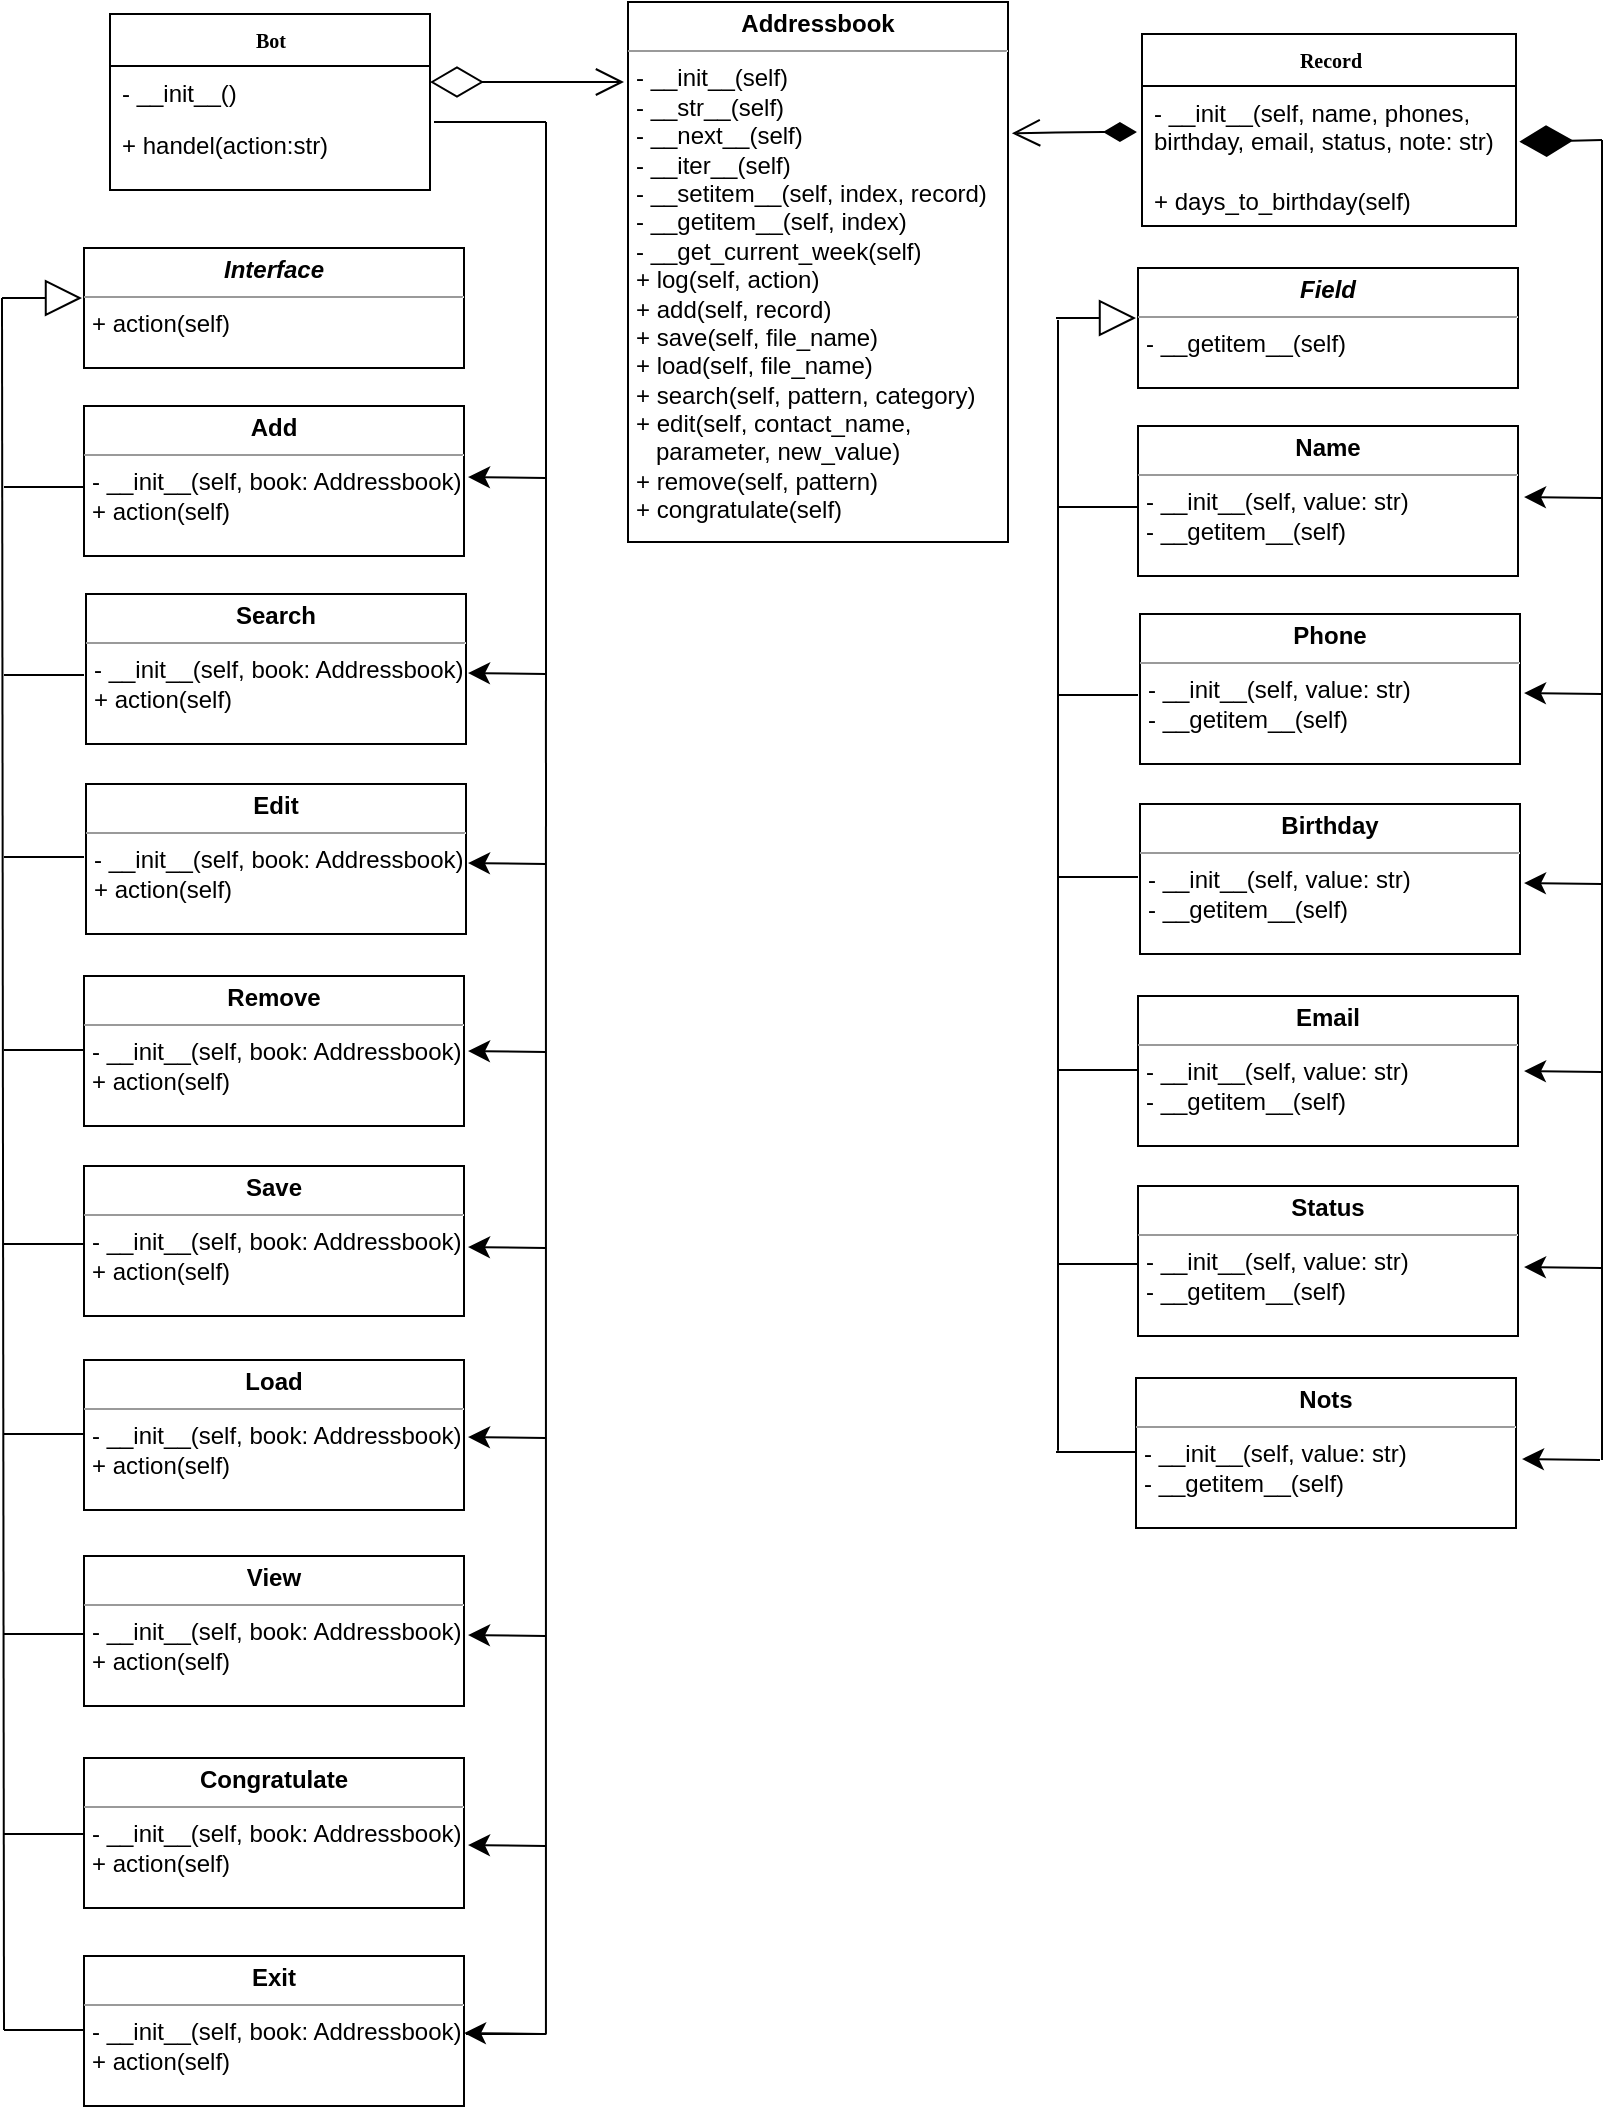 <mxfile version="21.6.5" type="device">
  <diagram name="Page-1" id="c4acf3e9-155e-7222-9cf6-157b1a14988f">
    <mxGraphModel dx="281" dy="364" grid="1" gridSize="10" guides="1" tooltips="1" connect="1" arrows="1" fold="1" page="1" pageScale="1" pageWidth="850" pageHeight="1100" background="none" math="0" shadow="0">
      <root>
        <mxCell id="0" />
        <mxCell id="1" parent="0" />
        <mxCell id="17acba5748e5396b-20" value="&lt;b&gt;Bot&lt;/b&gt;" style="swimlane;html=1;fontStyle=0;childLayout=stackLayout;horizontal=1;startSize=26;fillColor=none;horizontalStack=0;resizeParent=1;resizeLast=0;collapsible=1;marginBottom=0;swimlaneFillColor=#ffffff;rounded=0;shadow=0;comic=0;labelBackgroundColor=none;strokeWidth=1;fontFamily=Verdana;fontSize=10;align=center;" parent="1" vertex="1">
          <mxGeometry x="84" y="16" width="160" height="88" as="geometry">
            <mxRectangle x="84" y="16" width="60" height="30" as="alternateBounds" />
          </mxGeometry>
        </mxCell>
        <mxCell id="17acba5748e5396b-21" value="- __init__()" style="text;html=1;strokeColor=none;fillColor=none;align=left;verticalAlign=top;spacingLeft=4;spacingRight=4;whiteSpace=wrap;overflow=hidden;rotatable=0;points=[[0,0.5],[1,0.5]];portConstraint=eastwest;" parent="17acba5748e5396b-20" vertex="1">
          <mxGeometry y="26" width="160" height="26" as="geometry" />
        </mxCell>
        <mxCell id="17acba5748e5396b-26" value="+ handel(action:str)" style="text;html=1;strokeColor=none;fillColor=none;align=left;verticalAlign=top;spacingLeft=4;spacingRight=4;whiteSpace=wrap;overflow=hidden;rotatable=0;points=[[0,0.5],[1,0.5]];portConstraint=eastwest;" parent="17acba5748e5396b-20" vertex="1">
          <mxGeometry y="52" width="160" height="26" as="geometry" />
        </mxCell>
        <mxCell id="5d2195bd80daf111-15" value="&lt;p style=&quot;margin:0px;margin-top:4px;text-align:center;&quot;&gt;&lt;b&gt;Addressbook&lt;/b&gt;&lt;/p&gt;&lt;hr size=&quot;1&quot;&gt;&lt;p style=&quot;margin:0px;margin-left:4px;&quot;&gt;&lt;/p&gt;&lt;p style=&quot;margin:0px;margin-left:4px;&quot;&gt;- __init__(self)&lt;/p&gt;&lt;p style=&quot;margin:0px;margin-left:4px;&quot;&gt;-&amp;nbsp;__str__(self)&lt;/p&gt;&lt;p style=&quot;margin:0px;margin-left:4px;&quot;&gt;-&amp;nbsp;__next__(self)&lt;/p&gt;&lt;p style=&quot;margin:0px;margin-left:4px;&quot;&gt;-&amp;nbsp;__iter__(self)&lt;/p&gt;&lt;p style=&quot;margin:0px;margin-left:4px;&quot;&gt;-&amp;nbsp;__setitem__(self, index, record)&lt;/p&gt;&lt;p style=&quot;margin:0px;margin-left:4px;&quot;&gt;-&amp;nbsp;__getitem__(self, index)&lt;/p&gt;&lt;p style=&quot;margin:0px;margin-left:4px;&quot;&gt;-&amp;nbsp;__get_current_week(self)&lt;/p&gt;&lt;p style=&quot;margin:0px;margin-left:4px;&quot;&gt;+&amp;nbsp;log(self, action)&lt;/p&gt;&lt;p style=&quot;margin:0px;margin-left:4px;&quot;&gt;+&amp;nbsp;add(self, record)&lt;/p&gt;&lt;p style=&quot;margin:0px;margin-left:4px;&quot;&gt;+&amp;nbsp;save(self, file_name)&lt;/p&gt;&lt;p style=&quot;margin:0px;margin-left:4px;&quot;&gt;+&amp;nbsp;load(self, file_name)&lt;/p&gt;&lt;p style=&quot;margin:0px;margin-left:4px;&quot;&gt;+&amp;nbsp;search(self, pattern, category)&lt;/p&gt;&lt;p style=&quot;margin:0px;margin-left:4px;&quot;&gt;+&amp;nbsp;edit(self, contact_name,&lt;/p&gt;&lt;p style=&quot;margin:0px;margin-left:4px;&quot;&gt;&amp;nbsp; &amp;nbsp;parameter, new_value)&lt;/p&gt;&lt;p style=&quot;margin:0px;margin-left:4px;&quot;&gt;+&amp;nbsp;remove(self, pattern)&lt;/p&gt;&lt;p style=&quot;margin:0px;margin-left:4px;&quot;&gt;+&amp;nbsp;congratulate(self)&lt;/p&gt;" style="verticalAlign=top;align=left;overflow=fill;fontSize=12;fontFamily=Helvetica;html=1;rounded=0;shadow=0;comic=0;labelBackgroundColor=none;strokeWidth=1" parent="1" vertex="1">
          <mxGeometry x="343" y="10" width="190" height="270" as="geometry" />
        </mxCell>
        <mxCell id="5d2195bd80daf111-18" value="&lt;p style=&quot;margin:0px;margin-top:4px;text-align:center;&quot;&gt;&lt;b&gt;&lt;i&gt;Interface&lt;/i&gt;&lt;/b&gt;&lt;/p&gt;&lt;hr size=&quot;1&quot;&gt;&lt;p style=&quot;margin:0px;margin-left:4px;&quot;&gt;&lt;span style=&quot;background-color: initial;&quot;&gt;+ action(self)&lt;/span&gt;&lt;/p&gt;" style="verticalAlign=top;align=left;overflow=fill;fontSize=12;fontFamily=Helvetica;html=1;rounded=0;shadow=0;comic=0;labelBackgroundColor=none;strokeWidth=1" parent="1" vertex="1">
          <mxGeometry x="71" y="133" width="190" height="60" as="geometry" />
        </mxCell>
        <mxCell id="5d2195bd80daf111-19" value="&lt;p style=&quot;margin:0px;margin-top:4px;text-align:center;&quot;&gt;&lt;b&gt;Add&lt;/b&gt;&lt;/p&gt;&lt;hr size=&quot;1&quot;&gt;&lt;p style=&quot;margin:0px;margin-left:4px;&quot;&gt;&lt;/p&gt;&lt;p style=&quot;margin:0px;margin-left:4px;&quot;&gt;- __init__(self, book: Addressbook)&lt;br&gt;+ action(self)&lt;/p&gt;" style="verticalAlign=top;align=left;overflow=fill;fontSize=12;fontFamily=Helvetica;html=1;rounded=0;shadow=0;comic=0;labelBackgroundColor=none;strokeWidth=1" parent="1" vertex="1">
          <mxGeometry x="71" y="212" width="190" height="75" as="geometry" />
        </mxCell>
        <mxCell id="Ik7DHSccxRnJs0WGpAKZ-1" value="&lt;p style=&quot;margin:0px;margin-top:4px;text-align:center;&quot;&gt;&lt;b&gt;Search&lt;/b&gt;&lt;/p&gt;&lt;hr size=&quot;1&quot;&gt;&lt;p style=&quot;margin:0px;margin-left:4px;&quot;&gt;&lt;/p&gt;&lt;p style=&quot;margin:0px;margin-left:4px;&quot;&gt;- __init__(self, book: Addressbook)&lt;br&gt;+ action(self)&lt;/p&gt;" style="verticalAlign=top;align=left;overflow=fill;fontSize=12;fontFamily=Helvetica;html=1;rounded=0;shadow=0;comic=0;labelBackgroundColor=none;strokeWidth=1" vertex="1" parent="1">
          <mxGeometry x="72" y="306" width="190" height="75" as="geometry" />
        </mxCell>
        <mxCell id="Ik7DHSccxRnJs0WGpAKZ-2" value="&lt;p style=&quot;margin:0px;margin-top:4px;text-align:center;&quot;&gt;&lt;b&gt;Edit&lt;/b&gt;&lt;/p&gt;&lt;hr size=&quot;1&quot;&gt;&lt;p style=&quot;margin:0px;margin-left:4px;&quot;&gt;&lt;/p&gt;&lt;p style=&quot;margin:0px;margin-left:4px;&quot;&gt;- __init__(self, book: Addressbook)&lt;br&gt;+ action(self)&lt;/p&gt;" style="verticalAlign=top;align=left;overflow=fill;fontSize=12;fontFamily=Helvetica;html=1;rounded=0;shadow=0;comic=0;labelBackgroundColor=none;strokeWidth=1" vertex="1" parent="1">
          <mxGeometry x="72" y="401" width="190" height="75" as="geometry" />
        </mxCell>
        <mxCell id="Ik7DHSccxRnJs0WGpAKZ-3" value="&lt;p style=&quot;margin:0px;margin-top:4px;text-align:center;&quot;&gt;&lt;b&gt;Remove&lt;/b&gt;&lt;/p&gt;&lt;hr size=&quot;1&quot;&gt;&lt;p style=&quot;margin:0px;margin-left:4px;&quot;&gt;&lt;/p&gt;&lt;p style=&quot;margin:0px;margin-left:4px;&quot;&gt;- __init__(self, book: Addressbook)&lt;br&gt;+ action(self)&lt;/p&gt;" style="verticalAlign=top;align=left;overflow=fill;fontSize=12;fontFamily=Helvetica;html=1;rounded=0;shadow=0;comic=0;labelBackgroundColor=none;strokeWidth=1" vertex="1" parent="1">
          <mxGeometry x="71" y="497" width="190" height="75" as="geometry" />
        </mxCell>
        <mxCell id="Ik7DHSccxRnJs0WGpAKZ-4" value="&lt;p style=&quot;margin:0px;margin-top:4px;text-align:center;&quot;&gt;&lt;b&gt;Save&lt;/b&gt;&lt;/p&gt;&lt;hr size=&quot;1&quot;&gt;&lt;p style=&quot;margin:0px;margin-left:4px;&quot;&gt;&lt;/p&gt;&lt;p style=&quot;margin:0px;margin-left:4px;&quot;&gt;- __init__(self, book: Addressbook)&lt;br&gt;+ action(self)&lt;/p&gt;" style="verticalAlign=top;align=left;overflow=fill;fontSize=12;fontFamily=Helvetica;html=1;rounded=0;shadow=0;comic=0;labelBackgroundColor=none;strokeWidth=1" vertex="1" parent="1">
          <mxGeometry x="71" y="592" width="190" height="75" as="geometry" />
        </mxCell>
        <mxCell id="Ik7DHSccxRnJs0WGpAKZ-5" value="&lt;p style=&quot;margin:0px;margin-top:4px;text-align:center;&quot;&gt;&lt;b&gt;Load&lt;/b&gt;&lt;/p&gt;&lt;hr size=&quot;1&quot;&gt;&lt;p style=&quot;margin:0px;margin-left:4px;&quot;&gt;&lt;/p&gt;&lt;p style=&quot;margin:0px;margin-left:4px;&quot;&gt;- __init__(self, book: Addressbook)&lt;br&gt;+ action(self)&lt;/p&gt;" style="verticalAlign=top;align=left;overflow=fill;fontSize=12;fontFamily=Helvetica;html=1;rounded=0;shadow=0;comic=0;labelBackgroundColor=none;strokeWidth=1" vertex="1" parent="1">
          <mxGeometry x="71" y="689" width="190" height="75" as="geometry" />
        </mxCell>
        <mxCell id="Ik7DHSccxRnJs0WGpAKZ-6" value="&lt;p style=&quot;margin:0px;margin-top:4px;text-align:center;&quot;&gt;&lt;b&gt;View&lt;/b&gt;&lt;/p&gt;&lt;hr size=&quot;1&quot;&gt;&lt;p style=&quot;margin:0px;margin-left:4px;&quot;&gt;&lt;/p&gt;&lt;p style=&quot;margin:0px;margin-left:4px;&quot;&gt;- __init__(self, book: Addressbook)&lt;br&gt;+ action(self)&lt;/p&gt;" style="verticalAlign=top;align=left;overflow=fill;fontSize=12;fontFamily=Helvetica;html=1;rounded=0;shadow=0;comic=0;labelBackgroundColor=none;strokeWidth=1" vertex="1" parent="1">
          <mxGeometry x="71" y="787" width="190" height="75" as="geometry" />
        </mxCell>
        <mxCell id="Ik7DHSccxRnJs0WGpAKZ-7" value="&lt;p style=&quot;margin:0px;margin-top:4px;text-align:center;&quot;&gt;&lt;b&gt;Congratulate&lt;/b&gt;&lt;/p&gt;&lt;hr size=&quot;1&quot;&gt;&lt;p style=&quot;margin:0px;margin-left:4px;&quot;&gt;&lt;/p&gt;&lt;p style=&quot;margin:0px;margin-left:4px;&quot;&gt;- __init__(self, book: Addressbook)&lt;br&gt;+ action(self)&lt;/p&gt;" style="verticalAlign=top;align=left;overflow=fill;fontSize=12;fontFamily=Helvetica;html=1;rounded=0;shadow=0;comic=0;labelBackgroundColor=none;strokeWidth=1" vertex="1" parent="1">
          <mxGeometry x="71" y="888" width="190" height="75" as="geometry" />
        </mxCell>
        <mxCell id="Ik7DHSccxRnJs0WGpAKZ-8" value="&lt;p style=&quot;margin:0px;margin-top:4px;text-align:center;&quot;&gt;&lt;b&gt;Exit&lt;/b&gt;&lt;/p&gt;&lt;hr size=&quot;1&quot;&gt;&lt;p style=&quot;margin:0px;margin-left:4px;&quot;&gt;&lt;/p&gt;&lt;p style=&quot;margin:0px;margin-left:4px;&quot;&gt;- __init__(self, book: Addressbook)&lt;br&gt;+ action(self)&lt;/p&gt;" style="verticalAlign=top;align=left;overflow=fill;fontSize=12;fontFamily=Helvetica;html=1;rounded=0;shadow=0;comic=0;labelBackgroundColor=none;strokeWidth=1" vertex="1" parent="1">
          <mxGeometry x="71" y="987" width="190" height="75" as="geometry" />
        </mxCell>
        <mxCell id="Ik7DHSccxRnJs0WGpAKZ-10" value="" style="endArrow=block;endSize=16;endFill=0;html=1;rounded=0;fontSize=12;curved=1;" edge="1" parent="1">
          <mxGeometry width="160" relative="1" as="geometry">
            <mxPoint x="30" y="158" as="sourcePoint" />
            <mxPoint x="70" y="158" as="targetPoint" />
          </mxGeometry>
        </mxCell>
        <mxCell id="Ik7DHSccxRnJs0WGpAKZ-12" value="" style="line;strokeWidth=1;fillColor=none;align=left;verticalAlign=middle;spacingTop=-1;spacingLeft=3;spacingRight=3;rotatable=0;labelPosition=right;points=[];portConstraint=eastwest;strokeColor=inherit;fontSize=16;" vertex="1" parent="1">
          <mxGeometry x="31" y="248.5" width="40" height="8" as="geometry" />
        </mxCell>
        <mxCell id="Ik7DHSccxRnJs0WGpAKZ-13" value="" style="line;strokeWidth=1;fillColor=none;align=left;verticalAlign=middle;spacingTop=-1;spacingLeft=3;spacingRight=3;rotatable=0;labelPosition=right;points=[];portConstraint=eastwest;strokeColor=inherit;fontSize=16;" vertex="1" parent="1">
          <mxGeometry x="31" y="342.5" width="40" height="8" as="geometry" />
        </mxCell>
        <mxCell id="Ik7DHSccxRnJs0WGpAKZ-14" value="" style="line;strokeWidth=1;fillColor=none;align=left;verticalAlign=middle;spacingTop=-1;spacingLeft=3;spacingRight=3;rotatable=0;labelPosition=right;points=[];portConstraint=eastwest;strokeColor=inherit;fontSize=16;" vertex="1" parent="1">
          <mxGeometry x="31" y="433.5" width="40" height="8" as="geometry" />
        </mxCell>
        <mxCell id="Ik7DHSccxRnJs0WGpAKZ-15" value="" style="line;strokeWidth=1;fillColor=none;align=left;verticalAlign=middle;spacingTop=-1;spacingLeft=3;spacingRight=3;rotatable=0;labelPosition=right;points=[];portConstraint=eastwest;strokeColor=inherit;fontSize=16;" vertex="1" parent="1">
          <mxGeometry x="31" y="530" width="40" height="8" as="geometry" />
        </mxCell>
        <mxCell id="Ik7DHSccxRnJs0WGpAKZ-16" value="" style="line;strokeWidth=1;fillColor=none;align=left;verticalAlign=middle;spacingTop=-1;spacingLeft=3;spacingRight=3;rotatable=0;labelPosition=right;points=[];portConstraint=eastwest;strokeColor=inherit;fontSize=16;" vertex="1" parent="1">
          <mxGeometry x="31" y="627" width="40" height="8" as="geometry" />
        </mxCell>
        <mxCell id="Ik7DHSccxRnJs0WGpAKZ-17" value="" style="line;strokeWidth=1;fillColor=none;align=left;verticalAlign=middle;spacingTop=-1;spacingLeft=3;spacingRight=3;rotatable=0;labelPosition=right;points=[];portConstraint=eastwest;strokeColor=inherit;fontSize=16;" vertex="1" parent="1">
          <mxGeometry x="31" y="722" width="40" height="8" as="geometry" />
        </mxCell>
        <mxCell id="Ik7DHSccxRnJs0WGpAKZ-18" value="" style="line;strokeWidth=1;fillColor=none;align=left;verticalAlign=middle;spacingTop=-1;spacingLeft=3;spacingRight=3;rotatable=0;labelPosition=right;points=[];portConstraint=eastwest;strokeColor=inherit;fontSize=16;" vertex="1" parent="1">
          <mxGeometry x="31" y="922" width="40" height="8" as="geometry" />
        </mxCell>
        <mxCell id="Ik7DHSccxRnJs0WGpAKZ-19" value="" style="line;strokeWidth=1;fillColor=none;align=left;verticalAlign=middle;spacingTop=-1;spacingLeft=3;spacingRight=3;rotatable=0;labelPosition=right;points=[];portConstraint=eastwest;strokeColor=inherit;fontSize=16;" vertex="1" parent="1">
          <mxGeometry x="31" y="822" width="40" height="8" as="geometry" />
        </mxCell>
        <mxCell id="Ik7DHSccxRnJs0WGpAKZ-20" value="" style="line;strokeWidth=1;fillColor=none;align=left;verticalAlign=middle;spacingTop=-1;spacingLeft=3;spacingRight=3;rotatable=0;labelPosition=right;points=[];portConstraint=eastwest;strokeColor=inherit;fontSize=16;" vertex="1" parent="1">
          <mxGeometry x="31" y="1020" width="40" height="8" as="geometry" />
        </mxCell>
        <mxCell id="Ik7DHSccxRnJs0WGpAKZ-25" value="" style="endArrow=none;html=1;rounded=0;fontSize=12;startSize=8;endSize=8;curved=1;" edge="1" parent="1">
          <mxGeometry width="50" height="50" relative="1" as="geometry">
            <mxPoint x="30" y="158" as="sourcePoint" />
            <mxPoint x="31" y="1024" as="targetPoint" />
          </mxGeometry>
        </mxCell>
        <mxCell id="Ik7DHSccxRnJs0WGpAKZ-38" value="" style="line;strokeWidth=1;fillColor=none;align=left;verticalAlign=middle;spacingTop=-1;spacingLeft=3;spacingRight=3;rotatable=0;labelPosition=right;points=[];portConstraint=eastwest;strokeColor=inherit;fontSize=16;" vertex="1" parent="1">
          <mxGeometry x="262" y="1022" width="40" height="8" as="geometry" />
        </mxCell>
        <mxCell id="Ik7DHSccxRnJs0WGpAKZ-39" value="" style="endArrow=none;html=1;rounded=0;fontSize=12;startSize=8;endSize=8;curved=1;exitX=0.949;exitY=0.281;exitDx=0;exitDy=0;exitPerimeter=0;" edge="1" parent="1">
          <mxGeometry width="50" height="50" relative="1" as="geometry">
            <mxPoint x="301.96" y="1026.248" as="sourcePoint" />
            <mxPoint x="302" y="70" as="targetPoint" />
          </mxGeometry>
        </mxCell>
        <mxCell id="Ik7DHSccxRnJs0WGpAKZ-40" value="" style="endArrow=none;html=1;rounded=0;fontSize=12;startSize=8;endSize=8;curved=1;" edge="1" parent="1">
          <mxGeometry width="50" height="50" relative="1" as="geometry">
            <mxPoint x="246" y="70" as="sourcePoint" />
            <mxPoint x="302" y="70" as="targetPoint" />
          </mxGeometry>
        </mxCell>
        <mxCell id="Ik7DHSccxRnJs0WGpAKZ-41" value="" style="endArrow=classic;html=1;rounded=0;fontSize=12;startSize=8;endSize=8;curved=1;" edge="1" parent="1">
          <mxGeometry width="50" height="50" relative="1" as="geometry">
            <mxPoint x="300" y="1026" as="sourcePoint" />
            <mxPoint x="261" y="1025.5" as="targetPoint" />
          </mxGeometry>
        </mxCell>
        <mxCell id="Ik7DHSccxRnJs0WGpAKZ-43" value="" style="endArrow=classic;html=1;rounded=0;fontSize=12;startSize=8;endSize=8;curved=1;" edge="1" parent="1">
          <mxGeometry width="50" height="50" relative="1" as="geometry">
            <mxPoint x="302" y="932" as="sourcePoint" />
            <mxPoint x="263" y="931.5" as="targetPoint" />
          </mxGeometry>
        </mxCell>
        <mxCell id="Ik7DHSccxRnJs0WGpAKZ-45" value="" style="endArrow=classic;html=1;rounded=0;fontSize=12;startSize=8;endSize=8;curved=1;" edge="1" parent="1">
          <mxGeometry width="50" height="50" relative="1" as="geometry">
            <mxPoint x="302" y="827" as="sourcePoint" />
            <mxPoint x="263" y="826.5" as="targetPoint" />
          </mxGeometry>
        </mxCell>
        <mxCell id="Ik7DHSccxRnJs0WGpAKZ-46" value="" style="endArrow=classic;html=1;rounded=0;fontSize=12;startSize=8;endSize=8;curved=1;" edge="1" parent="1">
          <mxGeometry width="50" height="50" relative="1" as="geometry">
            <mxPoint x="302" y="728" as="sourcePoint" />
            <mxPoint x="263" y="727.5" as="targetPoint" />
          </mxGeometry>
        </mxCell>
        <mxCell id="Ik7DHSccxRnJs0WGpAKZ-47" value="" style="endArrow=classic;html=1;rounded=0;fontSize=12;startSize=8;endSize=8;curved=1;" edge="1" parent="1">
          <mxGeometry width="50" height="50" relative="1" as="geometry">
            <mxPoint x="302" y="633" as="sourcePoint" />
            <mxPoint x="263" y="632.5" as="targetPoint" />
          </mxGeometry>
        </mxCell>
        <mxCell id="Ik7DHSccxRnJs0WGpAKZ-48" value="" style="endArrow=classic;html=1;rounded=0;fontSize=12;startSize=8;endSize=8;curved=1;" edge="1" parent="1">
          <mxGeometry width="50" height="50" relative="1" as="geometry">
            <mxPoint x="302" y="535" as="sourcePoint" />
            <mxPoint x="263" y="534.5" as="targetPoint" />
          </mxGeometry>
        </mxCell>
        <mxCell id="Ik7DHSccxRnJs0WGpAKZ-49" value="" style="endArrow=classic;html=1;rounded=0;fontSize=12;startSize=8;endSize=8;curved=1;" edge="1" parent="1">
          <mxGeometry width="50" height="50" relative="1" as="geometry">
            <mxPoint x="302" y="441" as="sourcePoint" />
            <mxPoint x="263" y="440.5" as="targetPoint" />
          </mxGeometry>
        </mxCell>
        <mxCell id="Ik7DHSccxRnJs0WGpAKZ-50" value="" style="endArrow=classic;html=1;rounded=0;fontSize=12;startSize=8;endSize=8;curved=1;" edge="1" parent="1">
          <mxGeometry width="50" height="50" relative="1" as="geometry">
            <mxPoint x="302" y="346" as="sourcePoint" />
            <mxPoint x="263" y="345.5" as="targetPoint" />
          </mxGeometry>
        </mxCell>
        <mxCell id="Ik7DHSccxRnJs0WGpAKZ-51" value="" style="endArrow=classic;html=1;rounded=0;fontSize=12;startSize=8;endSize=8;curved=1;" edge="1" parent="1">
          <mxGeometry width="50" height="50" relative="1" as="geometry">
            <mxPoint x="302" y="248" as="sourcePoint" />
            <mxPoint x="263" y="247.5" as="targetPoint" />
          </mxGeometry>
        </mxCell>
        <mxCell id="Ik7DHSccxRnJs0WGpAKZ-53" value="&lt;b&gt;Record&lt;/b&gt;" style="swimlane;html=1;fontStyle=0;childLayout=stackLayout;horizontal=1;startSize=26;fillColor=none;horizontalStack=0;resizeParent=1;resizeLast=0;collapsible=1;marginBottom=0;swimlaneFillColor=#ffffff;rounded=0;shadow=0;comic=0;labelBackgroundColor=none;strokeWidth=1;fontFamily=Verdana;fontSize=10;align=center;" vertex="1" parent="1">
          <mxGeometry x="600" y="26" width="187" height="96" as="geometry">
            <mxRectangle x="84" y="16" width="60" height="30" as="alternateBounds" />
          </mxGeometry>
        </mxCell>
        <mxCell id="Ik7DHSccxRnJs0WGpAKZ-54" value="- __init__(self, name, phones,&amp;nbsp; birthday, email, status, note: str)" style="text;html=1;strokeColor=none;fillColor=none;align=left;verticalAlign=top;spacingLeft=4;spacingRight=4;whiteSpace=wrap;overflow=hidden;rotatable=0;points=[[0,0.5],[1,0.5]];portConstraint=eastwest;" vertex="1" parent="Ik7DHSccxRnJs0WGpAKZ-53">
          <mxGeometry y="26" width="187" height="44" as="geometry" />
        </mxCell>
        <mxCell id="Ik7DHSccxRnJs0WGpAKZ-55" value="+ days_to_birthday(self)" style="text;html=1;strokeColor=none;fillColor=none;align=left;verticalAlign=top;spacingLeft=4;spacingRight=4;whiteSpace=wrap;overflow=hidden;rotatable=0;points=[[0,0.5],[1,0.5]];portConstraint=eastwest;" vertex="1" parent="Ik7DHSccxRnJs0WGpAKZ-53">
          <mxGeometry y="70" width="187" height="26" as="geometry" />
        </mxCell>
        <mxCell id="Ik7DHSccxRnJs0WGpAKZ-56" value="&lt;p style=&quot;margin:0px;margin-top:4px;text-align:center;&quot;&gt;&lt;b&gt;&lt;i&gt;Field&lt;/i&gt;&lt;/b&gt;&lt;/p&gt;&lt;hr size=&quot;1&quot;&gt;&lt;p style=&quot;margin:0px;margin-left:4px;&quot;&gt;-&amp;nbsp;__getitem__(self)&lt;/p&gt;" style="verticalAlign=top;align=left;overflow=fill;fontSize=12;fontFamily=Helvetica;html=1;rounded=0;shadow=0;comic=0;labelBackgroundColor=none;strokeWidth=1" vertex="1" parent="1">
          <mxGeometry x="598" y="143" width="190" height="60" as="geometry" />
        </mxCell>
        <mxCell id="Ik7DHSccxRnJs0WGpAKZ-57" value="&lt;p style=&quot;margin:0px;margin-top:4px;text-align:center;&quot;&gt;&lt;b&gt;Name&lt;/b&gt;&lt;/p&gt;&lt;hr size=&quot;1&quot;&gt;&lt;p style=&quot;margin:0px;margin-left:4px;&quot;&gt;&lt;/p&gt;&lt;p style=&quot;margin:0px;margin-left:4px;&quot;&gt;- __init__(self, value: str)&lt;br&gt;-&amp;nbsp;__getitem__(self)&lt;br&gt;&lt;/p&gt;" style="verticalAlign=top;align=left;overflow=fill;fontSize=12;fontFamily=Helvetica;html=1;rounded=0;shadow=0;comic=0;labelBackgroundColor=none;strokeWidth=1" vertex="1" parent="1">
          <mxGeometry x="598" y="222" width="190" height="75" as="geometry" />
        </mxCell>
        <mxCell id="Ik7DHSccxRnJs0WGpAKZ-58" value="&lt;p style=&quot;margin:0px;margin-top:4px;text-align:center;&quot;&gt;&lt;b&gt;Phone&lt;/b&gt;&lt;/p&gt;&lt;hr size=&quot;1&quot;&gt;&lt;p style=&quot;margin:0px;margin-left:4px;&quot;&gt;&lt;/p&gt;&lt;p style=&quot;margin:0px;margin-left:4px;&quot;&gt;- __init__(self, value: str)&lt;br style=&quot;border-color: var(--border-color);&quot;&gt;-&amp;nbsp;__getitem__(self)&lt;br&gt;&lt;/p&gt;" style="verticalAlign=top;align=left;overflow=fill;fontSize=12;fontFamily=Helvetica;html=1;rounded=0;shadow=0;comic=0;labelBackgroundColor=none;strokeWidth=1" vertex="1" parent="1">
          <mxGeometry x="599" y="316" width="190" height="75" as="geometry" />
        </mxCell>
        <mxCell id="Ik7DHSccxRnJs0WGpAKZ-59" value="&lt;p style=&quot;margin:0px;margin-top:4px;text-align:center;&quot;&gt;&lt;b&gt;Birthday&lt;/b&gt;&lt;/p&gt;&lt;hr size=&quot;1&quot;&gt;&lt;p style=&quot;margin:0px;margin-left:4px;&quot;&gt;&lt;/p&gt;&lt;p style=&quot;margin:0px;margin-left:4px;&quot;&gt;- __init__(self, value: str)&lt;br style=&quot;border-color: var(--border-color);&quot;&gt;-&amp;nbsp;__getitem__(self)&lt;br&gt;&lt;/p&gt;" style="verticalAlign=top;align=left;overflow=fill;fontSize=12;fontFamily=Helvetica;html=1;rounded=0;shadow=0;comic=0;labelBackgroundColor=none;strokeWidth=1" vertex="1" parent="1">
          <mxGeometry x="599" y="411" width="190" height="75" as="geometry" />
        </mxCell>
        <mxCell id="Ik7DHSccxRnJs0WGpAKZ-60" value="&lt;p style=&quot;margin:0px;margin-top:4px;text-align:center;&quot;&gt;&lt;b&gt;Email&lt;/b&gt;&lt;/p&gt;&lt;hr size=&quot;1&quot;&gt;&lt;p style=&quot;margin:0px;margin-left:4px;&quot;&gt;&lt;/p&gt;&lt;p style=&quot;margin:0px;margin-left:4px;&quot;&gt;- __init__(self, value: str)&lt;br style=&quot;border-color: var(--border-color);&quot;&gt;-&amp;nbsp;__getitem__(self)&lt;br&gt;&lt;/p&gt;" style="verticalAlign=top;align=left;overflow=fill;fontSize=12;fontFamily=Helvetica;html=1;rounded=0;shadow=0;comic=0;labelBackgroundColor=none;strokeWidth=1" vertex="1" parent="1">
          <mxGeometry x="598" y="507" width="190" height="75" as="geometry" />
        </mxCell>
        <mxCell id="Ik7DHSccxRnJs0WGpAKZ-61" value="&lt;p style=&quot;margin:0px;margin-top:4px;text-align:center;&quot;&gt;&lt;b&gt;Status&lt;/b&gt;&lt;/p&gt;&lt;hr size=&quot;1&quot;&gt;&lt;p style=&quot;margin:0px;margin-left:4px;&quot;&gt;&lt;/p&gt;&lt;p style=&quot;margin:0px;margin-left:4px;&quot;&gt;- __init__(self, value: str)&lt;br style=&quot;border-color: var(--border-color);&quot;&gt;-&amp;nbsp;__getitem__(self)&lt;br&gt;&lt;/p&gt;" style="verticalAlign=top;align=left;overflow=fill;fontSize=12;fontFamily=Helvetica;html=1;rounded=0;shadow=0;comic=0;labelBackgroundColor=none;strokeWidth=1" vertex="1" parent="1">
          <mxGeometry x="598" y="602" width="190" height="75" as="geometry" />
        </mxCell>
        <mxCell id="Ik7DHSccxRnJs0WGpAKZ-62" value="" style="endArrow=block;endSize=16;endFill=0;html=1;rounded=0;fontSize=12;curved=1;" edge="1" parent="1">
          <mxGeometry width="160" relative="1" as="geometry">
            <mxPoint x="557" y="168" as="sourcePoint" />
            <mxPoint x="597" y="168" as="targetPoint" />
          </mxGeometry>
        </mxCell>
        <mxCell id="Ik7DHSccxRnJs0WGpAKZ-63" value="" style="line;strokeWidth=1;fillColor=none;align=left;verticalAlign=middle;spacingTop=-1;spacingLeft=3;spacingRight=3;rotatable=0;labelPosition=right;points=[];portConstraint=eastwest;strokeColor=inherit;fontSize=16;" vertex="1" parent="1">
          <mxGeometry x="558" y="258.5" width="40" height="8" as="geometry" />
        </mxCell>
        <mxCell id="Ik7DHSccxRnJs0WGpAKZ-64" value="" style="line;strokeWidth=1;fillColor=none;align=left;verticalAlign=middle;spacingTop=-1;spacingLeft=3;spacingRight=3;rotatable=0;labelPosition=right;points=[];portConstraint=eastwest;strokeColor=inherit;fontSize=16;" vertex="1" parent="1">
          <mxGeometry x="558" y="352.5" width="40" height="8" as="geometry" />
        </mxCell>
        <mxCell id="Ik7DHSccxRnJs0WGpAKZ-65" value="" style="line;strokeWidth=1;fillColor=none;align=left;verticalAlign=middle;spacingTop=-1;spacingLeft=3;spacingRight=3;rotatable=0;labelPosition=right;points=[];portConstraint=eastwest;strokeColor=inherit;fontSize=16;" vertex="1" parent="1">
          <mxGeometry x="558" y="443.5" width="40" height="8" as="geometry" />
        </mxCell>
        <mxCell id="Ik7DHSccxRnJs0WGpAKZ-66" value="" style="line;strokeWidth=1;fillColor=none;align=left;verticalAlign=middle;spacingTop=-1;spacingLeft=3;spacingRight=3;rotatable=0;labelPosition=right;points=[];portConstraint=eastwest;strokeColor=inherit;fontSize=16;" vertex="1" parent="1">
          <mxGeometry x="558" y="540" width="40" height="8" as="geometry" />
        </mxCell>
        <mxCell id="Ik7DHSccxRnJs0WGpAKZ-67" value="" style="line;strokeWidth=1;fillColor=none;align=left;verticalAlign=middle;spacingTop=-1;spacingLeft=3;spacingRight=3;rotatable=0;labelPosition=right;points=[];portConstraint=eastwest;strokeColor=inherit;fontSize=16;" vertex="1" parent="1">
          <mxGeometry x="558" y="637" width="40" height="8" as="geometry" />
        </mxCell>
        <mxCell id="Ik7DHSccxRnJs0WGpAKZ-69" value="" style="endArrow=classic;html=1;rounded=0;fontSize=12;startSize=8;endSize=8;curved=1;" edge="1" parent="1">
          <mxGeometry width="50" height="50" relative="1" as="geometry">
            <mxPoint x="830" y="643" as="sourcePoint" />
            <mxPoint x="791" y="642.5" as="targetPoint" />
          </mxGeometry>
        </mxCell>
        <mxCell id="Ik7DHSccxRnJs0WGpAKZ-70" value="" style="endArrow=classic;html=1;rounded=0;fontSize=12;startSize=8;endSize=8;curved=1;" edge="1" parent="1">
          <mxGeometry width="50" height="50" relative="1" as="geometry">
            <mxPoint x="830" y="545" as="sourcePoint" />
            <mxPoint x="791" y="544.5" as="targetPoint" />
          </mxGeometry>
        </mxCell>
        <mxCell id="Ik7DHSccxRnJs0WGpAKZ-71" value="" style="endArrow=classic;html=1;rounded=0;fontSize=12;startSize=8;endSize=8;curved=1;" edge="1" parent="1">
          <mxGeometry width="50" height="50" relative="1" as="geometry">
            <mxPoint x="830" y="451" as="sourcePoint" />
            <mxPoint x="791" y="450.5" as="targetPoint" />
          </mxGeometry>
        </mxCell>
        <mxCell id="Ik7DHSccxRnJs0WGpAKZ-72" value="" style="endArrow=classic;html=1;rounded=0;fontSize=12;startSize=8;endSize=8;curved=1;" edge="1" parent="1">
          <mxGeometry width="50" height="50" relative="1" as="geometry">
            <mxPoint x="830" y="356" as="sourcePoint" />
            <mxPoint x="791" y="355.5" as="targetPoint" />
          </mxGeometry>
        </mxCell>
        <mxCell id="Ik7DHSccxRnJs0WGpAKZ-73" value="" style="endArrow=classic;html=1;rounded=0;fontSize=12;startSize=8;endSize=8;curved=1;" edge="1" parent="1">
          <mxGeometry width="50" height="50" relative="1" as="geometry">
            <mxPoint x="830" y="258" as="sourcePoint" />
            <mxPoint x="791" y="257.5" as="targetPoint" />
          </mxGeometry>
        </mxCell>
        <mxCell id="Ik7DHSccxRnJs0WGpAKZ-74" value="&lt;p style=&quot;margin:0px;margin-top:4px;text-align:center;&quot;&gt;&lt;b&gt;Nots&lt;/b&gt;&lt;/p&gt;&lt;hr size=&quot;1&quot;&gt;&lt;p style=&quot;margin:0px;margin-left:4px;&quot;&gt;&lt;/p&gt;&lt;p style=&quot;margin:0px;margin-left:4px;&quot;&gt;- __init__(self, value: str)&lt;br style=&quot;border-color: var(--border-color);&quot;&gt;-&amp;nbsp;__getitem__(self)&lt;br&gt;&lt;/p&gt;" style="verticalAlign=top;align=left;overflow=fill;fontSize=12;fontFamily=Helvetica;html=1;rounded=0;shadow=0;comic=0;labelBackgroundColor=none;strokeWidth=1" vertex="1" parent="1">
          <mxGeometry x="597" y="698" width="190" height="75" as="geometry" />
        </mxCell>
        <mxCell id="Ik7DHSccxRnJs0WGpAKZ-75" value="" style="line;strokeWidth=1;fillColor=none;align=left;verticalAlign=middle;spacingTop=-1;spacingLeft=3;spacingRight=3;rotatable=0;labelPosition=right;points=[];portConstraint=eastwest;strokeColor=inherit;fontSize=16;" vertex="1" parent="1">
          <mxGeometry x="557" y="731" width="40" height="8" as="geometry" />
        </mxCell>
        <mxCell id="Ik7DHSccxRnJs0WGpAKZ-76" value="" style="endArrow=classic;html=1;rounded=0;fontSize=12;startSize=8;endSize=8;curved=1;" edge="1" parent="1">
          <mxGeometry width="50" height="50" relative="1" as="geometry">
            <mxPoint x="829" y="739" as="sourcePoint" />
            <mxPoint x="790" y="738.5" as="targetPoint" />
          </mxGeometry>
        </mxCell>
        <mxCell id="Ik7DHSccxRnJs0WGpAKZ-77" value="" style="endArrow=none;html=1;rounded=0;fontSize=12;startSize=8;endSize=8;curved=1;" edge="1" parent="1">
          <mxGeometry width="50" height="50" relative="1" as="geometry">
            <mxPoint x="830" y="739" as="sourcePoint" />
            <mxPoint x="830" y="79" as="targetPoint" />
          </mxGeometry>
        </mxCell>
        <mxCell id="Ik7DHSccxRnJs0WGpAKZ-78" value="" style="endArrow=diamondThin;endFill=1;endSize=24;html=1;rounded=0;fontSize=12;curved=1;entryX=1.009;entryY=0.633;entryDx=0;entryDy=0;entryPerimeter=0;" edge="1" parent="1" target="Ik7DHSccxRnJs0WGpAKZ-54">
          <mxGeometry width="160" relative="1" as="geometry">
            <mxPoint x="830" y="79" as="sourcePoint" />
            <mxPoint x="800" y="79" as="targetPoint" />
          </mxGeometry>
        </mxCell>
        <mxCell id="Ik7DHSccxRnJs0WGpAKZ-80" value="" style="endArrow=none;html=1;rounded=0;fontSize=12;startSize=8;endSize=8;curved=1;exitX=0.05;exitY=0.304;exitDx=0;exitDy=0;exitPerimeter=0;" edge="1" parent="1">
          <mxGeometry width="50" height="50" relative="1" as="geometry">
            <mxPoint x="558" y="734.432" as="sourcePoint" />
            <mxPoint x="558" y="169" as="targetPoint" />
          </mxGeometry>
        </mxCell>
        <mxCell id="Ik7DHSccxRnJs0WGpAKZ-81" value="" style="endArrow=open;html=1;endSize=12;startArrow=diamondThin;startSize=14;startFill=1;edgeStyle=orthogonalEdgeStyle;align=left;verticalAlign=bottom;rounded=0;fontSize=12;curved=1;entryX=1.005;entryY=0.462;entryDx=0;entryDy=0;entryPerimeter=0;exitX=-0.019;exitY=0.501;exitDx=0;exitDy=0;exitPerimeter=0;" edge="1" parent="1">
          <mxGeometry x="-1" y="3" relative="1" as="geometry">
            <mxPoint x="597.447" y="75.044" as="sourcePoint" />
            <mxPoint x="534.95" y="75.68" as="targetPoint" />
            <Array as="points">
              <mxPoint x="567" y="75" />
            </Array>
          </mxGeometry>
        </mxCell>
        <mxCell id="Ik7DHSccxRnJs0WGpAKZ-82" value="" style="endArrow=diamondThin;endFill=0;endSize=24;html=1;rounded=0;fontSize=12;curved=1;" edge="1" parent="1">
          <mxGeometry width="160" relative="1" as="geometry">
            <mxPoint x="294" y="50" as="sourcePoint" />
            <mxPoint x="244" y="50" as="targetPoint" />
          </mxGeometry>
        </mxCell>
        <mxCell id="Ik7DHSccxRnJs0WGpAKZ-83" value="" style="endArrow=open;endFill=1;endSize=12;html=1;rounded=0;fontSize=12;curved=1;" edge="1" parent="1">
          <mxGeometry width="160" relative="1" as="geometry">
            <mxPoint x="281" y="50" as="sourcePoint" />
            <mxPoint x="341" y="50" as="targetPoint" />
          </mxGeometry>
        </mxCell>
      </root>
    </mxGraphModel>
  </diagram>
</mxfile>
